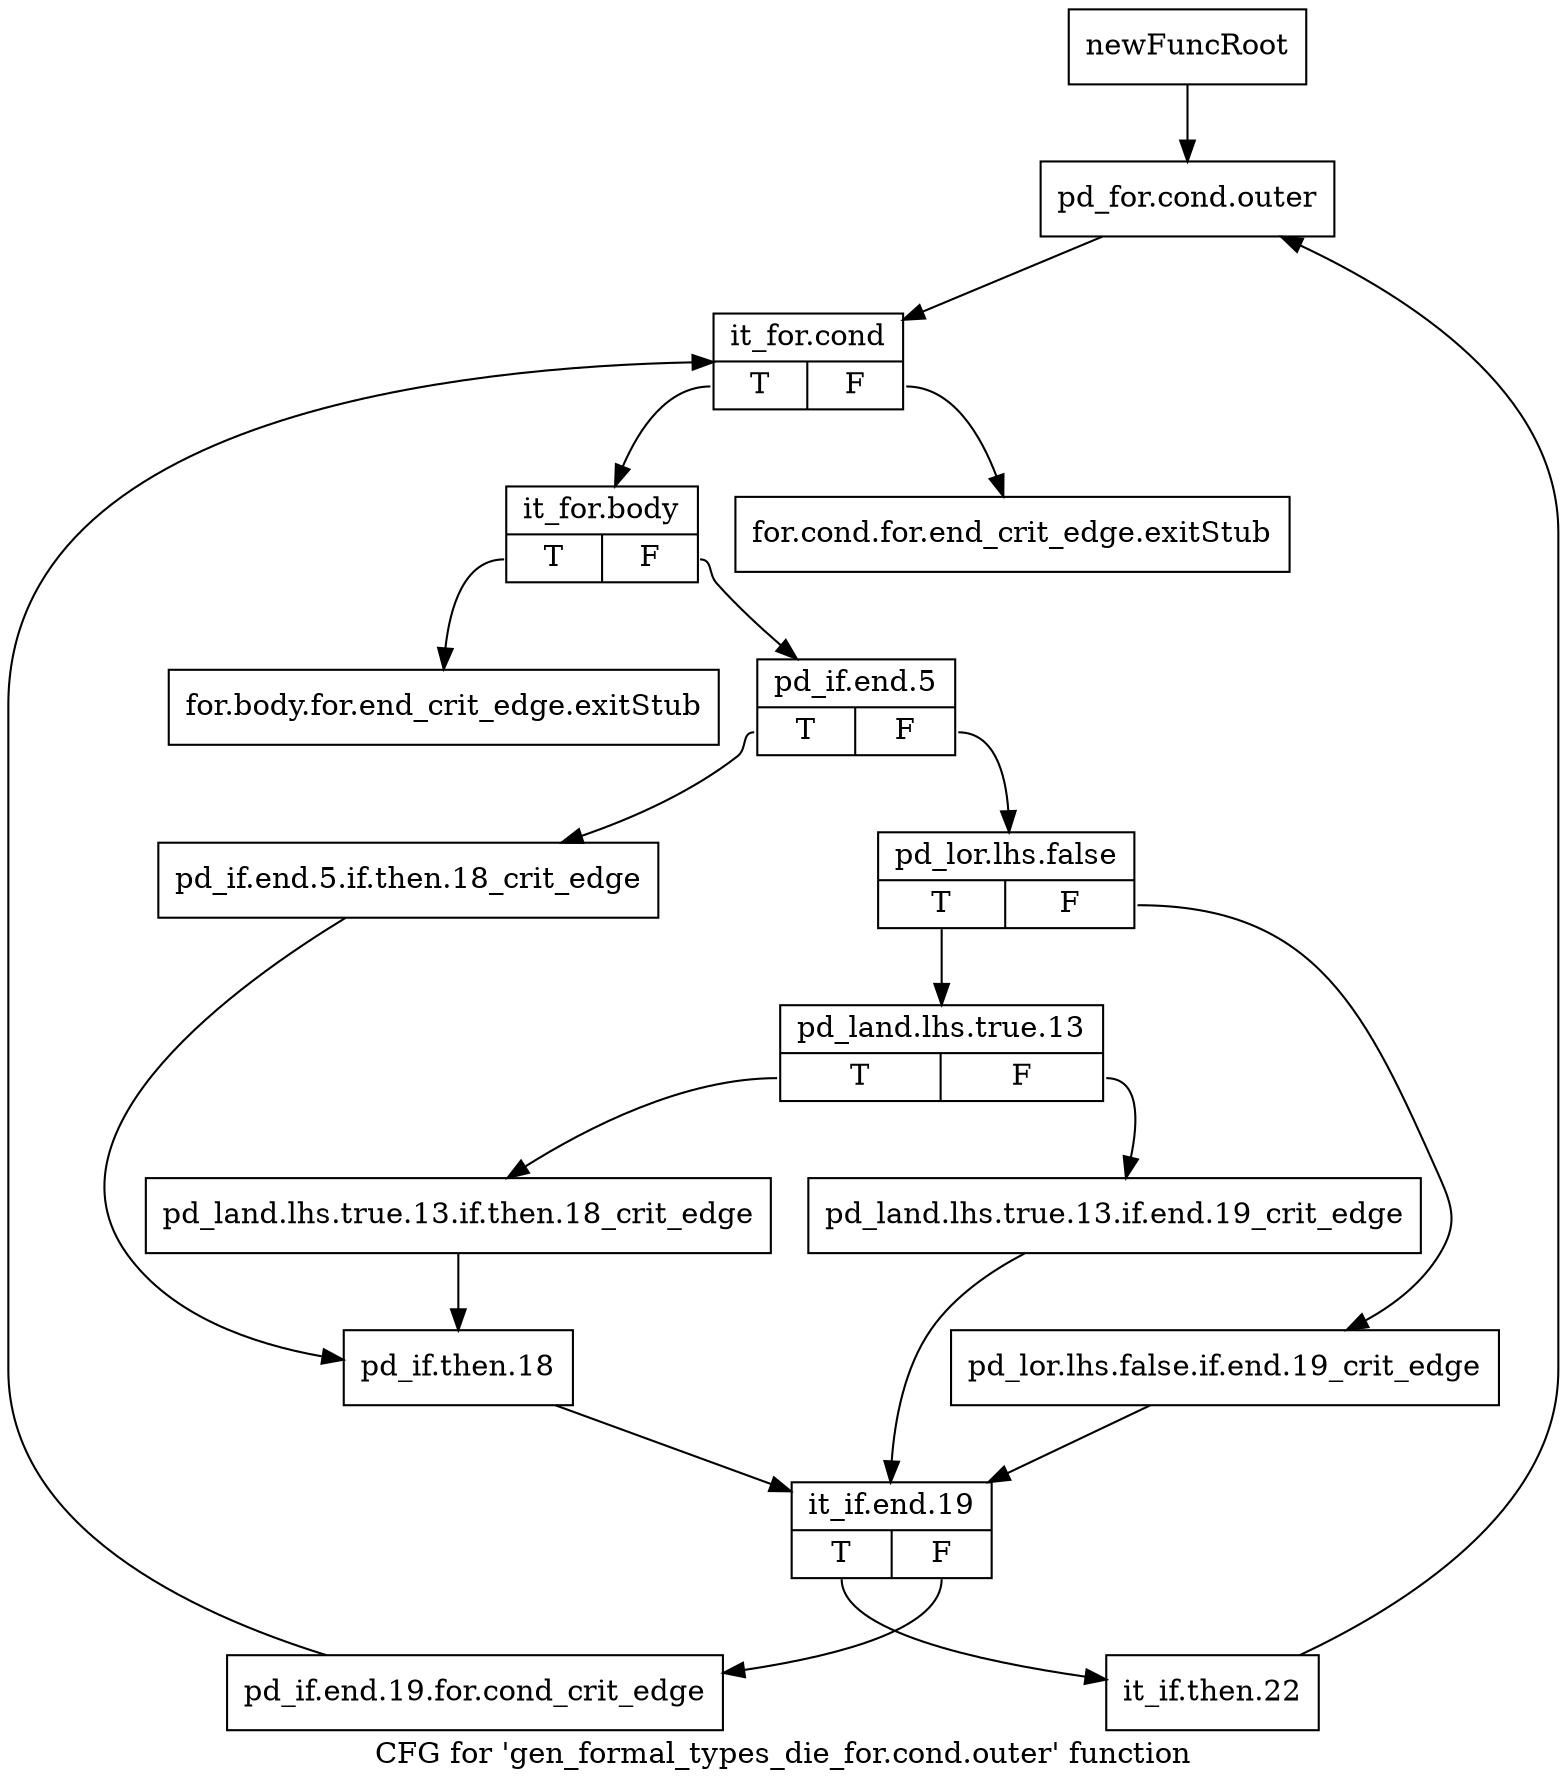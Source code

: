 digraph "CFG for 'gen_formal_types_die_for.cond.outer' function" {
	label="CFG for 'gen_formal_types_die_for.cond.outer' function";

	Node0xabdb970 [shape=record,label="{newFuncRoot}"];
	Node0xabdb970 -> Node0xabdba60;
	Node0xabdb9c0 [shape=record,label="{for.cond.for.end_crit_edge.exitStub}"];
	Node0xabdba10 [shape=record,label="{for.body.for.end_crit_edge.exitStub}"];
	Node0xabdba60 [shape=record,label="{pd_for.cond.outer}"];
	Node0xabdba60 -> Node0xabdbab0;
	Node0xabdbab0 [shape=record,label="{it_for.cond|{<s0>T|<s1>F}}"];
	Node0xabdbab0:s0 -> Node0xabdbb00;
	Node0xabdbab0:s1 -> Node0xabdb9c0;
	Node0xabdbb00 [shape=record,label="{it_for.body|{<s0>T|<s1>F}}"];
	Node0xabdbb00:s0 -> Node0xabdba10;
	Node0xabdbb00:s1 -> Node0xabdbb50;
	Node0xabdbb50 [shape=record,label="{pd_if.end.5|{<s0>T|<s1>F}}"];
	Node0xabdbb50:s0 -> Node0xabdbd30;
	Node0xabdbb50:s1 -> Node0xabdbba0;
	Node0xabdbba0 [shape=record,label="{pd_lor.lhs.false|{<s0>T|<s1>F}}"];
	Node0xabdbba0:s0 -> Node0xabdbc40;
	Node0xabdbba0:s1 -> Node0xabdbbf0;
	Node0xabdbbf0 [shape=record,label="{pd_lor.lhs.false.if.end.19_crit_edge}"];
	Node0xabdbbf0 -> Node0xabdbdd0;
	Node0xabdbc40 [shape=record,label="{pd_land.lhs.true.13|{<s0>T|<s1>F}}"];
	Node0xabdbc40:s0 -> Node0xabdbce0;
	Node0xabdbc40:s1 -> Node0xabdbc90;
	Node0xabdbc90 [shape=record,label="{pd_land.lhs.true.13.if.end.19_crit_edge}"];
	Node0xabdbc90 -> Node0xabdbdd0;
	Node0xabdbce0 [shape=record,label="{pd_land.lhs.true.13.if.then.18_crit_edge}"];
	Node0xabdbce0 -> Node0xabdbd80;
	Node0xabdbd30 [shape=record,label="{pd_if.end.5.if.then.18_crit_edge}"];
	Node0xabdbd30 -> Node0xabdbd80;
	Node0xabdbd80 [shape=record,label="{pd_if.then.18}"];
	Node0xabdbd80 -> Node0xabdbdd0;
	Node0xabdbdd0 [shape=record,label="{it_if.end.19|{<s0>T|<s1>F}}"];
	Node0xabdbdd0:s0 -> Node0xabdbe70;
	Node0xabdbdd0:s1 -> Node0xabdbe20;
	Node0xabdbe20 [shape=record,label="{pd_if.end.19.for.cond_crit_edge}"];
	Node0xabdbe20 -> Node0xabdbab0;
	Node0xabdbe70 [shape=record,label="{it_if.then.22}"];
	Node0xabdbe70 -> Node0xabdba60;
}
